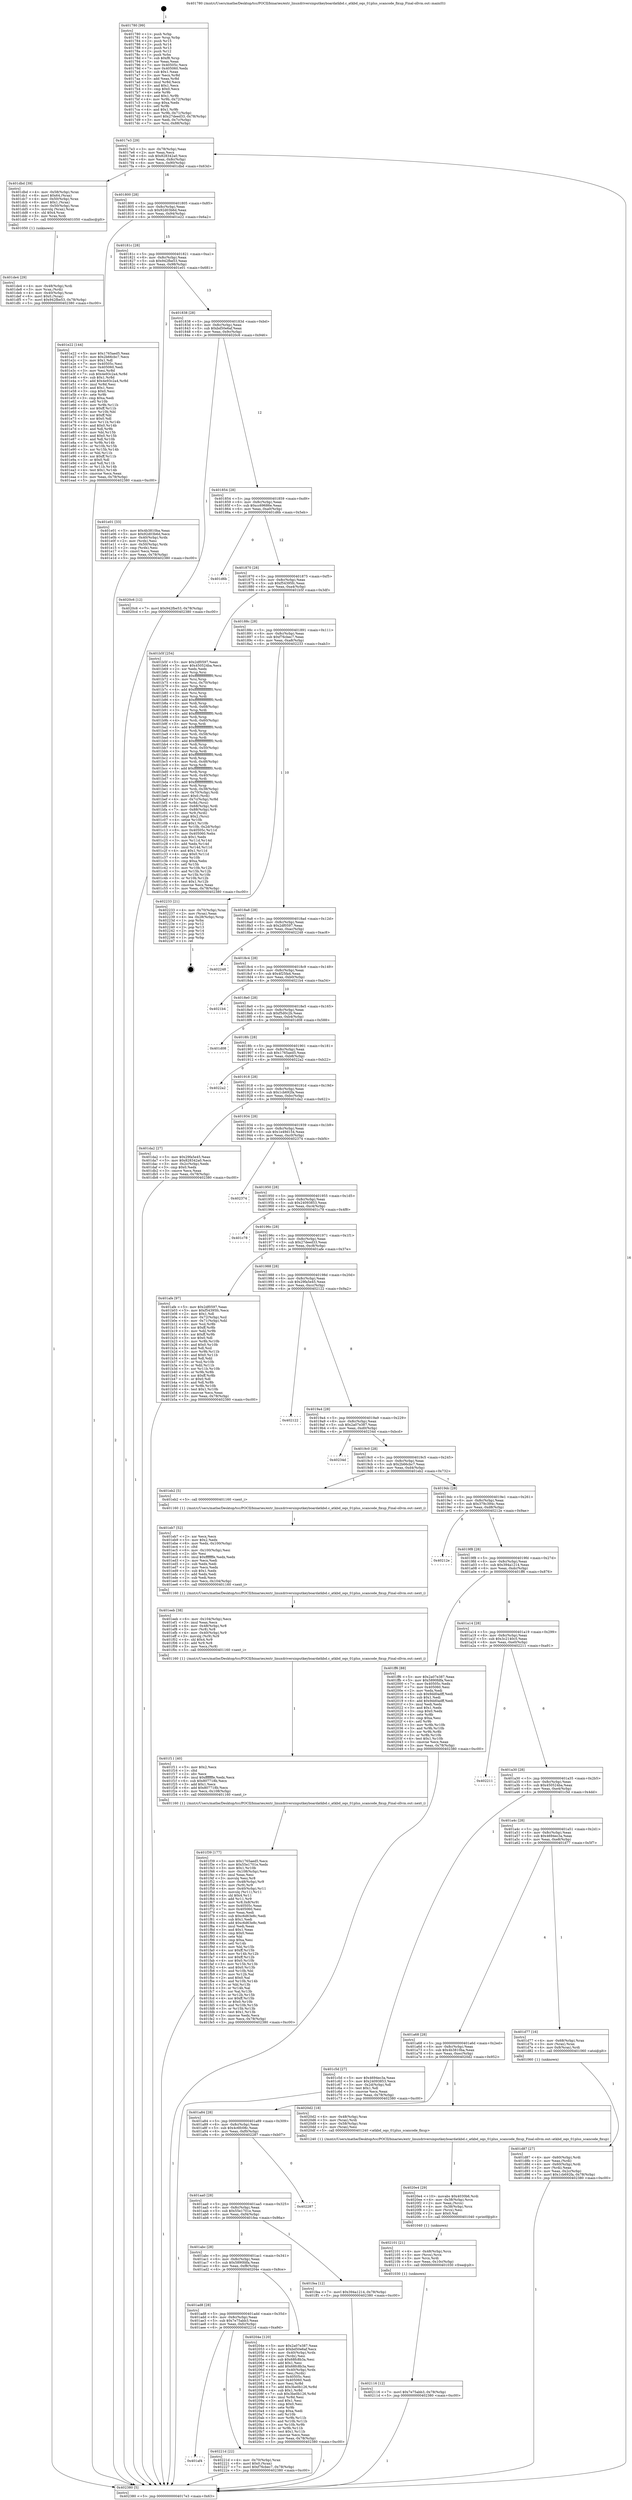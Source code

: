digraph "0x401780" {
  label = "0x401780 (/mnt/c/Users/mathe/Desktop/tcc/POCII/binaries/extr_linuxdriversinputkeyboardatkbd.c_atkbd_oqo_01plus_scancode_fixup_Final-ollvm.out::main(0))"
  labelloc = "t"
  node[shape=record]

  Entry [label="",width=0.3,height=0.3,shape=circle,fillcolor=black,style=filled]
  "0x4017e3" [label="{
     0x4017e3 [29]\l
     | [instrs]\l
     &nbsp;&nbsp;0x4017e3 \<+3\>: mov -0x78(%rbp),%eax\l
     &nbsp;&nbsp;0x4017e6 \<+2\>: mov %eax,%ecx\l
     &nbsp;&nbsp;0x4017e8 \<+6\>: sub $0x828342a0,%ecx\l
     &nbsp;&nbsp;0x4017ee \<+6\>: mov %eax,-0x8c(%rbp)\l
     &nbsp;&nbsp;0x4017f4 \<+6\>: mov %ecx,-0x90(%rbp)\l
     &nbsp;&nbsp;0x4017fa \<+6\>: je 0000000000401dbd \<main+0x63d\>\l
  }"]
  "0x401dbd" [label="{
     0x401dbd [39]\l
     | [instrs]\l
     &nbsp;&nbsp;0x401dbd \<+4\>: mov -0x58(%rbp),%rax\l
     &nbsp;&nbsp;0x401dc1 \<+6\>: movl $0x64,(%rax)\l
     &nbsp;&nbsp;0x401dc7 \<+4\>: mov -0x50(%rbp),%rax\l
     &nbsp;&nbsp;0x401dcb \<+6\>: movl $0x1,(%rax)\l
     &nbsp;&nbsp;0x401dd1 \<+4\>: mov -0x50(%rbp),%rax\l
     &nbsp;&nbsp;0x401dd5 \<+3\>: movslq (%rax),%rax\l
     &nbsp;&nbsp;0x401dd8 \<+4\>: shl $0x4,%rax\l
     &nbsp;&nbsp;0x401ddc \<+3\>: mov %rax,%rdi\l
     &nbsp;&nbsp;0x401ddf \<+5\>: call 0000000000401050 \<malloc@plt\>\l
     | [calls]\l
     &nbsp;&nbsp;0x401050 \{1\} (unknown)\l
  }"]
  "0x401800" [label="{
     0x401800 [28]\l
     | [instrs]\l
     &nbsp;&nbsp;0x401800 \<+5\>: jmp 0000000000401805 \<main+0x85\>\l
     &nbsp;&nbsp;0x401805 \<+6\>: mov -0x8c(%rbp),%eax\l
     &nbsp;&nbsp;0x40180b \<+5\>: sub $0x92d03b6d,%eax\l
     &nbsp;&nbsp;0x401810 \<+6\>: mov %eax,-0x94(%rbp)\l
     &nbsp;&nbsp;0x401816 \<+6\>: je 0000000000401e22 \<main+0x6a2\>\l
  }"]
  Exit [label="",width=0.3,height=0.3,shape=circle,fillcolor=black,style=filled,peripheries=2]
  "0x401e22" [label="{
     0x401e22 [144]\l
     | [instrs]\l
     &nbsp;&nbsp;0x401e22 \<+5\>: mov $0x1765aed5,%eax\l
     &nbsp;&nbsp;0x401e27 \<+5\>: mov $0x2b66cbc7,%ecx\l
     &nbsp;&nbsp;0x401e2c \<+2\>: mov $0x1,%dl\l
     &nbsp;&nbsp;0x401e2e \<+7\>: mov 0x40505c,%esi\l
     &nbsp;&nbsp;0x401e35 \<+7\>: mov 0x405060,%edi\l
     &nbsp;&nbsp;0x401e3c \<+3\>: mov %esi,%r8d\l
     &nbsp;&nbsp;0x401e3f \<+7\>: sub $0x4e93c2a4,%r8d\l
     &nbsp;&nbsp;0x401e46 \<+4\>: sub $0x1,%r8d\l
     &nbsp;&nbsp;0x401e4a \<+7\>: add $0x4e93c2a4,%r8d\l
     &nbsp;&nbsp;0x401e51 \<+4\>: imul %r8d,%esi\l
     &nbsp;&nbsp;0x401e55 \<+3\>: and $0x1,%esi\l
     &nbsp;&nbsp;0x401e58 \<+3\>: cmp $0x0,%esi\l
     &nbsp;&nbsp;0x401e5b \<+4\>: sete %r9b\l
     &nbsp;&nbsp;0x401e5f \<+3\>: cmp $0xa,%edi\l
     &nbsp;&nbsp;0x401e62 \<+4\>: setl %r10b\l
     &nbsp;&nbsp;0x401e66 \<+3\>: mov %r9b,%r11b\l
     &nbsp;&nbsp;0x401e69 \<+4\>: xor $0xff,%r11b\l
     &nbsp;&nbsp;0x401e6d \<+3\>: mov %r10b,%bl\l
     &nbsp;&nbsp;0x401e70 \<+3\>: xor $0xff,%bl\l
     &nbsp;&nbsp;0x401e73 \<+3\>: xor $0x0,%dl\l
     &nbsp;&nbsp;0x401e76 \<+3\>: mov %r11b,%r14b\l
     &nbsp;&nbsp;0x401e79 \<+4\>: and $0x0,%r14b\l
     &nbsp;&nbsp;0x401e7d \<+3\>: and %dl,%r9b\l
     &nbsp;&nbsp;0x401e80 \<+3\>: mov %bl,%r15b\l
     &nbsp;&nbsp;0x401e83 \<+4\>: and $0x0,%r15b\l
     &nbsp;&nbsp;0x401e87 \<+3\>: and %dl,%r10b\l
     &nbsp;&nbsp;0x401e8a \<+3\>: or %r9b,%r14b\l
     &nbsp;&nbsp;0x401e8d \<+3\>: or %r10b,%r15b\l
     &nbsp;&nbsp;0x401e90 \<+3\>: xor %r15b,%r14b\l
     &nbsp;&nbsp;0x401e93 \<+3\>: or %bl,%r11b\l
     &nbsp;&nbsp;0x401e96 \<+4\>: xor $0xff,%r11b\l
     &nbsp;&nbsp;0x401e9a \<+3\>: or $0x0,%dl\l
     &nbsp;&nbsp;0x401e9d \<+3\>: and %dl,%r11b\l
     &nbsp;&nbsp;0x401ea0 \<+3\>: or %r11b,%r14b\l
     &nbsp;&nbsp;0x401ea3 \<+4\>: test $0x1,%r14b\l
     &nbsp;&nbsp;0x401ea7 \<+3\>: cmovne %ecx,%eax\l
     &nbsp;&nbsp;0x401eaa \<+3\>: mov %eax,-0x78(%rbp)\l
     &nbsp;&nbsp;0x401ead \<+5\>: jmp 0000000000402380 \<main+0xc00\>\l
  }"]
  "0x40181c" [label="{
     0x40181c [28]\l
     | [instrs]\l
     &nbsp;&nbsp;0x40181c \<+5\>: jmp 0000000000401821 \<main+0xa1\>\l
     &nbsp;&nbsp;0x401821 \<+6\>: mov -0x8c(%rbp),%eax\l
     &nbsp;&nbsp;0x401827 \<+5\>: sub $0x942fbe53,%eax\l
     &nbsp;&nbsp;0x40182c \<+6\>: mov %eax,-0x98(%rbp)\l
     &nbsp;&nbsp;0x401832 \<+6\>: je 0000000000401e01 \<main+0x681\>\l
  }"]
  "0x401af4" [label="{
     0x401af4\l
  }", style=dashed]
  "0x401e01" [label="{
     0x401e01 [33]\l
     | [instrs]\l
     &nbsp;&nbsp;0x401e01 \<+5\>: mov $0x4b3810ba,%eax\l
     &nbsp;&nbsp;0x401e06 \<+5\>: mov $0x92d03b6d,%ecx\l
     &nbsp;&nbsp;0x401e0b \<+4\>: mov -0x40(%rbp),%rdx\l
     &nbsp;&nbsp;0x401e0f \<+2\>: mov (%rdx),%esi\l
     &nbsp;&nbsp;0x401e11 \<+4\>: mov -0x50(%rbp),%rdx\l
     &nbsp;&nbsp;0x401e15 \<+2\>: cmp (%rdx),%esi\l
     &nbsp;&nbsp;0x401e17 \<+3\>: cmovl %ecx,%eax\l
     &nbsp;&nbsp;0x401e1a \<+3\>: mov %eax,-0x78(%rbp)\l
     &nbsp;&nbsp;0x401e1d \<+5\>: jmp 0000000000402380 \<main+0xc00\>\l
  }"]
  "0x401838" [label="{
     0x401838 [28]\l
     | [instrs]\l
     &nbsp;&nbsp;0x401838 \<+5\>: jmp 000000000040183d \<main+0xbd\>\l
     &nbsp;&nbsp;0x40183d \<+6\>: mov -0x8c(%rbp),%eax\l
     &nbsp;&nbsp;0x401843 \<+5\>: sub $0xbd50e6af,%eax\l
     &nbsp;&nbsp;0x401848 \<+6\>: mov %eax,-0x9c(%rbp)\l
     &nbsp;&nbsp;0x40184e \<+6\>: je 00000000004020c6 \<main+0x946\>\l
  }"]
  "0x40221d" [label="{
     0x40221d [22]\l
     | [instrs]\l
     &nbsp;&nbsp;0x40221d \<+4\>: mov -0x70(%rbp),%rax\l
     &nbsp;&nbsp;0x402221 \<+6\>: movl $0x0,(%rax)\l
     &nbsp;&nbsp;0x402227 \<+7\>: movl $0xf76cbec7,-0x78(%rbp)\l
     &nbsp;&nbsp;0x40222e \<+5\>: jmp 0000000000402380 \<main+0xc00\>\l
  }"]
  "0x4020c6" [label="{
     0x4020c6 [12]\l
     | [instrs]\l
     &nbsp;&nbsp;0x4020c6 \<+7\>: movl $0x942fbe53,-0x78(%rbp)\l
     &nbsp;&nbsp;0x4020cd \<+5\>: jmp 0000000000402380 \<main+0xc00\>\l
  }"]
  "0x401854" [label="{
     0x401854 [28]\l
     | [instrs]\l
     &nbsp;&nbsp;0x401854 \<+5\>: jmp 0000000000401859 \<main+0xd9\>\l
     &nbsp;&nbsp;0x401859 \<+6\>: mov -0x8c(%rbp),%eax\l
     &nbsp;&nbsp;0x40185f \<+5\>: sub $0xcc69686e,%eax\l
     &nbsp;&nbsp;0x401864 \<+6\>: mov %eax,-0xa0(%rbp)\l
     &nbsp;&nbsp;0x40186a \<+6\>: je 0000000000401d6b \<main+0x5eb\>\l
  }"]
  "0x402116" [label="{
     0x402116 [12]\l
     | [instrs]\l
     &nbsp;&nbsp;0x402116 \<+7\>: movl $0x7e75abb3,-0x78(%rbp)\l
     &nbsp;&nbsp;0x40211d \<+5\>: jmp 0000000000402380 \<main+0xc00\>\l
  }"]
  "0x401d6b" [label="{
     0x401d6b\l
  }", style=dashed]
  "0x401870" [label="{
     0x401870 [28]\l
     | [instrs]\l
     &nbsp;&nbsp;0x401870 \<+5\>: jmp 0000000000401875 \<main+0xf5\>\l
     &nbsp;&nbsp;0x401875 \<+6\>: mov -0x8c(%rbp),%eax\l
     &nbsp;&nbsp;0x40187b \<+5\>: sub $0xf54395fc,%eax\l
     &nbsp;&nbsp;0x401880 \<+6\>: mov %eax,-0xa4(%rbp)\l
     &nbsp;&nbsp;0x401886 \<+6\>: je 0000000000401b5f \<main+0x3df\>\l
  }"]
  "0x402101" [label="{
     0x402101 [21]\l
     | [instrs]\l
     &nbsp;&nbsp;0x402101 \<+4\>: mov -0x48(%rbp),%rcx\l
     &nbsp;&nbsp;0x402105 \<+3\>: mov (%rcx),%rcx\l
     &nbsp;&nbsp;0x402108 \<+3\>: mov %rcx,%rdi\l
     &nbsp;&nbsp;0x40210b \<+6\>: mov %eax,-0x10c(%rbp)\l
     &nbsp;&nbsp;0x402111 \<+5\>: call 0000000000401030 \<free@plt\>\l
     | [calls]\l
     &nbsp;&nbsp;0x401030 \{1\} (unknown)\l
  }"]
  "0x401b5f" [label="{
     0x401b5f [254]\l
     | [instrs]\l
     &nbsp;&nbsp;0x401b5f \<+5\>: mov $0x2df0597,%eax\l
     &nbsp;&nbsp;0x401b64 \<+5\>: mov $0x450524ba,%ecx\l
     &nbsp;&nbsp;0x401b69 \<+2\>: xor %edx,%edx\l
     &nbsp;&nbsp;0x401b6b \<+3\>: mov %rsp,%rsi\l
     &nbsp;&nbsp;0x401b6e \<+4\>: add $0xfffffffffffffff0,%rsi\l
     &nbsp;&nbsp;0x401b72 \<+3\>: mov %rsi,%rsp\l
     &nbsp;&nbsp;0x401b75 \<+4\>: mov %rsi,-0x70(%rbp)\l
     &nbsp;&nbsp;0x401b79 \<+3\>: mov %rsp,%rsi\l
     &nbsp;&nbsp;0x401b7c \<+4\>: add $0xfffffffffffffff0,%rsi\l
     &nbsp;&nbsp;0x401b80 \<+3\>: mov %rsi,%rsp\l
     &nbsp;&nbsp;0x401b83 \<+3\>: mov %rsp,%rdi\l
     &nbsp;&nbsp;0x401b86 \<+4\>: add $0xfffffffffffffff0,%rdi\l
     &nbsp;&nbsp;0x401b8a \<+3\>: mov %rdi,%rsp\l
     &nbsp;&nbsp;0x401b8d \<+4\>: mov %rdi,-0x68(%rbp)\l
     &nbsp;&nbsp;0x401b91 \<+3\>: mov %rsp,%rdi\l
     &nbsp;&nbsp;0x401b94 \<+4\>: add $0xfffffffffffffff0,%rdi\l
     &nbsp;&nbsp;0x401b98 \<+3\>: mov %rdi,%rsp\l
     &nbsp;&nbsp;0x401b9b \<+4\>: mov %rdi,-0x60(%rbp)\l
     &nbsp;&nbsp;0x401b9f \<+3\>: mov %rsp,%rdi\l
     &nbsp;&nbsp;0x401ba2 \<+4\>: add $0xfffffffffffffff0,%rdi\l
     &nbsp;&nbsp;0x401ba6 \<+3\>: mov %rdi,%rsp\l
     &nbsp;&nbsp;0x401ba9 \<+4\>: mov %rdi,-0x58(%rbp)\l
     &nbsp;&nbsp;0x401bad \<+3\>: mov %rsp,%rdi\l
     &nbsp;&nbsp;0x401bb0 \<+4\>: add $0xfffffffffffffff0,%rdi\l
     &nbsp;&nbsp;0x401bb4 \<+3\>: mov %rdi,%rsp\l
     &nbsp;&nbsp;0x401bb7 \<+4\>: mov %rdi,-0x50(%rbp)\l
     &nbsp;&nbsp;0x401bbb \<+3\>: mov %rsp,%rdi\l
     &nbsp;&nbsp;0x401bbe \<+4\>: add $0xfffffffffffffff0,%rdi\l
     &nbsp;&nbsp;0x401bc2 \<+3\>: mov %rdi,%rsp\l
     &nbsp;&nbsp;0x401bc5 \<+4\>: mov %rdi,-0x48(%rbp)\l
     &nbsp;&nbsp;0x401bc9 \<+3\>: mov %rsp,%rdi\l
     &nbsp;&nbsp;0x401bcc \<+4\>: add $0xfffffffffffffff0,%rdi\l
     &nbsp;&nbsp;0x401bd0 \<+3\>: mov %rdi,%rsp\l
     &nbsp;&nbsp;0x401bd3 \<+4\>: mov %rdi,-0x40(%rbp)\l
     &nbsp;&nbsp;0x401bd7 \<+3\>: mov %rsp,%rdi\l
     &nbsp;&nbsp;0x401bda \<+4\>: add $0xfffffffffffffff0,%rdi\l
     &nbsp;&nbsp;0x401bde \<+3\>: mov %rdi,%rsp\l
     &nbsp;&nbsp;0x401be1 \<+4\>: mov %rdi,-0x38(%rbp)\l
     &nbsp;&nbsp;0x401be5 \<+4\>: mov -0x70(%rbp),%rdi\l
     &nbsp;&nbsp;0x401be9 \<+6\>: movl $0x0,(%rdi)\l
     &nbsp;&nbsp;0x401bef \<+4\>: mov -0x7c(%rbp),%r8d\l
     &nbsp;&nbsp;0x401bf3 \<+3\>: mov %r8d,(%rsi)\l
     &nbsp;&nbsp;0x401bf6 \<+4\>: mov -0x68(%rbp),%rdi\l
     &nbsp;&nbsp;0x401bfa \<+7\>: mov -0x88(%rbp),%r9\l
     &nbsp;&nbsp;0x401c01 \<+3\>: mov %r9,(%rdi)\l
     &nbsp;&nbsp;0x401c04 \<+3\>: cmpl $0x2,(%rsi)\l
     &nbsp;&nbsp;0x401c07 \<+4\>: setne %r10b\l
     &nbsp;&nbsp;0x401c0b \<+4\>: and $0x1,%r10b\l
     &nbsp;&nbsp;0x401c0f \<+4\>: mov %r10b,-0x2d(%rbp)\l
     &nbsp;&nbsp;0x401c13 \<+8\>: mov 0x40505c,%r11d\l
     &nbsp;&nbsp;0x401c1b \<+7\>: mov 0x405060,%ebx\l
     &nbsp;&nbsp;0x401c22 \<+3\>: sub $0x1,%edx\l
     &nbsp;&nbsp;0x401c25 \<+3\>: mov %r11d,%r14d\l
     &nbsp;&nbsp;0x401c28 \<+3\>: add %edx,%r14d\l
     &nbsp;&nbsp;0x401c2b \<+4\>: imul %r14d,%r11d\l
     &nbsp;&nbsp;0x401c2f \<+4\>: and $0x1,%r11d\l
     &nbsp;&nbsp;0x401c33 \<+4\>: cmp $0x0,%r11d\l
     &nbsp;&nbsp;0x401c37 \<+4\>: sete %r10b\l
     &nbsp;&nbsp;0x401c3b \<+3\>: cmp $0xa,%ebx\l
     &nbsp;&nbsp;0x401c3e \<+4\>: setl %r15b\l
     &nbsp;&nbsp;0x401c42 \<+3\>: mov %r10b,%r12b\l
     &nbsp;&nbsp;0x401c45 \<+3\>: and %r15b,%r12b\l
     &nbsp;&nbsp;0x401c48 \<+3\>: xor %r15b,%r10b\l
     &nbsp;&nbsp;0x401c4b \<+3\>: or %r10b,%r12b\l
     &nbsp;&nbsp;0x401c4e \<+4\>: test $0x1,%r12b\l
     &nbsp;&nbsp;0x401c52 \<+3\>: cmovne %ecx,%eax\l
     &nbsp;&nbsp;0x401c55 \<+3\>: mov %eax,-0x78(%rbp)\l
     &nbsp;&nbsp;0x401c58 \<+5\>: jmp 0000000000402380 \<main+0xc00\>\l
  }"]
  "0x40188c" [label="{
     0x40188c [28]\l
     | [instrs]\l
     &nbsp;&nbsp;0x40188c \<+5\>: jmp 0000000000401891 \<main+0x111\>\l
     &nbsp;&nbsp;0x401891 \<+6\>: mov -0x8c(%rbp),%eax\l
     &nbsp;&nbsp;0x401897 \<+5\>: sub $0xf76cbec7,%eax\l
     &nbsp;&nbsp;0x40189c \<+6\>: mov %eax,-0xa8(%rbp)\l
     &nbsp;&nbsp;0x4018a2 \<+6\>: je 0000000000402233 \<main+0xab3\>\l
  }"]
  "0x4020e4" [label="{
     0x4020e4 [29]\l
     | [instrs]\l
     &nbsp;&nbsp;0x4020e4 \<+10\>: movabs $0x4030b6,%rdi\l
     &nbsp;&nbsp;0x4020ee \<+4\>: mov -0x38(%rbp),%rcx\l
     &nbsp;&nbsp;0x4020f2 \<+2\>: mov %eax,(%rcx)\l
     &nbsp;&nbsp;0x4020f4 \<+4\>: mov -0x38(%rbp),%rcx\l
     &nbsp;&nbsp;0x4020f8 \<+2\>: mov (%rcx),%esi\l
     &nbsp;&nbsp;0x4020fa \<+2\>: mov $0x0,%al\l
     &nbsp;&nbsp;0x4020fc \<+5\>: call 0000000000401040 \<printf@plt\>\l
     | [calls]\l
     &nbsp;&nbsp;0x401040 \{1\} (unknown)\l
  }"]
  "0x402233" [label="{
     0x402233 [21]\l
     | [instrs]\l
     &nbsp;&nbsp;0x402233 \<+4\>: mov -0x70(%rbp),%rax\l
     &nbsp;&nbsp;0x402237 \<+2\>: mov (%rax),%eax\l
     &nbsp;&nbsp;0x402239 \<+4\>: lea -0x28(%rbp),%rsp\l
     &nbsp;&nbsp;0x40223d \<+1\>: pop %rbx\l
     &nbsp;&nbsp;0x40223e \<+2\>: pop %r12\l
     &nbsp;&nbsp;0x402240 \<+2\>: pop %r13\l
     &nbsp;&nbsp;0x402242 \<+2\>: pop %r14\l
     &nbsp;&nbsp;0x402244 \<+2\>: pop %r15\l
     &nbsp;&nbsp;0x402246 \<+1\>: pop %rbp\l
     &nbsp;&nbsp;0x402247 \<+1\>: ret\l
  }"]
  "0x4018a8" [label="{
     0x4018a8 [28]\l
     | [instrs]\l
     &nbsp;&nbsp;0x4018a8 \<+5\>: jmp 00000000004018ad \<main+0x12d\>\l
     &nbsp;&nbsp;0x4018ad \<+6\>: mov -0x8c(%rbp),%eax\l
     &nbsp;&nbsp;0x4018b3 \<+5\>: sub $0x2df0597,%eax\l
     &nbsp;&nbsp;0x4018b8 \<+6\>: mov %eax,-0xac(%rbp)\l
     &nbsp;&nbsp;0x4018be \<+6\>: je 0000000000402248 \<main+0xac8\>\l
  }"]
  "0x401ad8" [label="{
     0x401ad8 [28]\l
     | [instrs]\l
     &nbsp;&nbsp;0x401ad8 \<+5\>: jmp 0000000000401add \<main+0x35d\>\l
     &nbsp;&nbsp;0x401add \<+6\>: mov -0x8c(%rbp),%eax\l
     &nbsp;&nbsp;0x401ae3 \<+5\>: sub $0x7e75abb3,%eax\l
     &nbsp;&nbsp;0x401ae8 \<+6\>: mov %eax,-0xfc(%rbp)\l
     &nbsp;&nbsp;0x401aee \<+6\>: je 000000000040221d \<main+0xa9d\>\l
  }"]
  "0x402248" [label="{
     0x402248\l
  }", style=dashed]
  "0x4018c4" [label="{
     0x4018c4 [28]\l
     | [instrs]\l
     &nbsp;&nbsp;0x4018c4 \<+5\>: jmp 00000000004018c9 \<main+0x149\>\l
     &nbsp;&nbsp;0x4018c9 \<+6\>: mov -0x8c(%rbp),%eax\l
     &nbsp;&nbsp;0x4018cf \<+5\>: sub $0x4f25fa4,%eax\l
     &nbsp;&nbsp;0x4018d4 \<+6\>: mov %eax,-0xb0(%rbp)\l
     &nbsp;&nbsp;0x4018da \<+6\>: je 00000000004021b4 \<main+0xa34\>\l
  }"]
  "0x40204e" [label="{
     0x40204e [120]\l
     | [instrs]\l
     &nbsp;&nbsp;0x40204e \<+5\>: mov $0x2a07e387,%eax\l
     &nbsp;&nbsp;0x402053 \<+5\>: mov $0xbd50e6af,%ecx\l
     &nbsp;&nbsp;0x402058 \<+4\>: mov -0x40(%rbp),%rdx\l
     &nbsp;&nbsp;0x40205c \<+2\>: mov (%rdx),%esi\l
     &nbsp;&nbsp;0x40205e \<+6\>: sub $0x68fc8b3a,%esi\l
     &nbsp;&nbsp;0x402064 \<+3\>: add $0x1,%esi\l
     &nbsp;&nbsp;0x402067 \<+6\>: add $0x68fc8b3a,%esi\l
     &nbsp;&nbsp;0x40206d \<+4\>: mov -0x40(%rbp),%rdx\l
     &nbsp;&nbsp;0x402071 \<+2\>: mov %esi,(%rdx)\l
     &nbsp;&nbsp;0x402073 \<+7\>: mov 0x40505c,%esi\l
     &nbsp;&nbsp;0x40207a \<+7\>: mov 0x405060,%edi\l
     &nbsp;&nbsp;0x402081 \<+3\>: mov %esi,%r8d\l
     &nbsp;&nbsp;0x402084 \<+7\>: add $0x3be0b126,%r8d\l
     &nbsp;&nbsp;0x40208b \<+4\>: sub $0x1,%r8d\l
     &nbsp;&nbsp;0x40208f \<+7\>: sub $0x3be0b126,%r8d\l
     &nbsp;&nbsp;0x402096 \<+4\>: imul %r8d,%esi\l
     &nbsp;&nbsp;0x40209a \<+3\>: and $0x1,%esi\l
     &nbsp;&nbsp;0x40209d \<+3\>: cmp $0x0,%esi\l
     &nbsp;&nbsp;0x4020a0 \<+4\>: sete %r9b\l
     &nbsp;&nbsp;0x4020a4 \<+3\>: cmp $0xa,%edi\l
     &nbsp;&nbsp;0x4020a7 \<+4\>: setl %r10b\l
     &nbsp;&nbsp;0x4020ab \<+3\>: mov %r9b,%r11b\l
     &nbsp;&nbsp;0x4020ae \<+3\>: and %r10b,%r11b\l
     &nbsp;&nbsp;0x4020b1 \<+3\>: xor %r10b,%r9b\l
     &nbsp;&nbsp;0x4020b4 \<+3\>: or %r9b,%r11b\l
     &nbsp;&nbsp;0x4020b7 \<+4\>: test $0x1,%r11b\l
     &nbsp;&nbsp;0x4020bb \<+3\>: cmovne %ecx,%eax\l
     &nbsp;&nbsp;0x4020be \<+3\>: mov %eax,-0x78(%rbp)\l
     &nbsp;&nbsp;0x4020c1 \<+5\>: jmp 0000000000402380 \<main+0xc00\>\l
  }"]
  "0x4021b4" [label="{
     0x4021b4\l
  }", style=dashed]
  "0x4018e0" [label="{
     0x4018e0 [28]\l
     | [instrs]\l
     &nbsp;&nbsp;0x4018e0 \<+5\>: jmp 00000000004018e5 \<main+0x165\>\l
     &nbsp;&nbsp;0x4018e5 \<+6\>: mov -0x8c(%rbp),%eax\l
     &nbsp;&nbsp;0x4018eb \<+5\>: sub $0xf5d0c2b,%eax\l
     &nbsp;&nbsp;0x4018f0 \<+6\>: mov %eax,-0xb4(%rbp)\l
     &nbsp;&nbsp;0x4018f6 \<+6\>: je 0000000000401d08 \<main+0x588\>\l
  }"]
  "0x401abc" [label="{
     0x401abc [28]\l
     | [instrs]\l
     &nbsp;&nbsp;0x401abc \<+5\>: jmp 0000000000401ac1 \<main+0x341\>\l
     &nbsp;&nbsp;0x401ac1 \<+6\>: mov -0x8c(%rbp),%eax\l
     &nbsp;&nbsp;0x401ac7 \<+5\>: sub $0x5890fdfa,%eax\l
     &nbsp;&nbsp;0x401acc \<+6\>: mov %eax,-0xf8(%rbp)\l
     &nbsp;&nbsp;0x401ad2 \<+6\>: je 000000000040204e \<main+0x8ce\>\l
  }"]
  "0x401d08" [label="{
     0x401d08\l
  }", style=dashed]
  "0x4018fc" [label="{
     0x4018fc [28]\l
     | [instrs]\l
     &nbsp;&nbsp;0x4018fc \<+5\>: jmp 0000000000401901 \<main+0x181\>\l
     &nbsp;&nbsp;0x401901 \<+6\>: mov -0x8c(%rbp),%eax\l
     &nbsp;&nbsp;0x401907 \<+5\>: sub $0x1765aed5,%eax\l
     &nbsp;&nbsp;0x40190c \<+6\>: mov %eax,-0xb8(%rbp)\l
     &nbsp;&nbsp;0x401912 \<+6\>: je 00000000004022a2 \<main+0xb22\>\l
  }"]
  "0x401fea" [label="{
     0x401fea [12]\l
     | [instrs]\l
     &nbsp;&nbsp;0x401fea \<+7\>: movl $0x394a1214,-0x78(%rbp)\l
     &nbsp;&nbsp;0x401ff1 \<+5\>: jmp 0000000000402380 \<main+0xc00\>\l
  }"]
  "0x4022a2" [label="{
     0x4022a2\l
  }", style=dashed]
  "0x401918" [label="{
     0x401918 [28]\l
     | [instrs]\l
     &nbsp;&nbsp;0x401918 \<+5\>: jmp 000000000040191d \<main+0x19d\>\l
     &nbsp;&nbsp;0x40191d \<+6\>: mov -0x8c(%rbp),%eax\l
     &nbsp;&nbsp;0x401923 \<+5\>: sub $0x1cb692fa,%eax\l
     &nbsp;&nbsp;0x401928 \<+6\>: mov %eax,-0xbc(%rbp)\l
     &nbsp;&nbsp;0x40192e \<+6\>: je 0000000000401da2 \<main+0x622\>\l
  }"]
  "0x401aa0" [label="{
     0x401aa0 [28]\l
     | [instrs]\l
     &nbsp;&nbsp;0x401aa0 \<+5\>: jmp 0000000000401aa5 \<main+0x325\>\l
     &nbsp;&nbsp;0x401aa5 \<+6\>: mov -0x8c(%rbp),%eax\l
     &nbsp;&nbsp;0x401aab \<+5\>: sub $0x55e1701e,%eax\l
     &nbsp;&nbsp;0x401ab0 \<+6\>: mov %eax,-0xf4(%rbp)\l
     &nbsp;&nbsp;0x401ab6 \<+6\>: je 0000000000401fea \<main+0x86a\>\l
  }"]
  "0x401da2" [label="{
     0x401da2 [27]\l
     | [instrs]\l
     &nbsp;&nbsp;0x401da2 \<+5\>: mov $0x29fa5e45,%eax\l
     &nbsp;&nbsp;0x401da7 \<+5\>: mov $0x828342a0,%ecx\l
     &nbsp;&nbsp;0x401dac \<+3\>: mov -0x2c(%rbp),%edx\l
     &nbsp;&nbsp;0x401daf \<+3\>: cmp $0x0,%edx\l
     &nbsp;&nbsp;0x401db2 \<+3\>: cmove %ecx,%eax\l
     &nbsp;&nbsp;0x401db5 \<+3\>: mov %eax,-0x78(%rbp)\l
     &nbsp;&nbsp;0x401db8 \<+5\>: jmp 0000000000402380 \<main+0xc00\>\l
  }"]
  "0x401934" [label="{
     0x401934 [28]\l
     | [instrs]\l
     &nbsp;&nbsp;0x401934 \<+5\>: jmp 0000000000401939 \<main+0x1b9\>\l
     &nbsp;&nbsp;0x401939 \<+6\>: mov -0x8c(%rbp),%eax\l
     &nbsp;&nbsp;0x40193f \<+5\>: sub $0x1e49d154,%eax\l
     &nbsp;&nbsp;0x401944 \<+6\>: mov %eax,-0xc0(%rbp)\l
     &nbsp;&nbsp;0x40194a \<+6\>: je 0000000000402374 \<main+0xbf4\>\l
  }"]
  "0x402287" [label="{
     0x402287\l
  }", style=dashed]
  "0x402374" [label="{
     0x402374\l
  }", style=dashed]
  "0x401950" [label="{
     0x401950 [28]\l
     | [instrs]\l
     &nbsp;&nbsp;0x401950 \<+5\>: jmp 0000000000401955 \<main+0x1d5\>\l
     &nbsp;&nbsp;0x401955 \<+6\>: mov -0x8c(%rbp),%eax\l
     &nbsp;&nbsp;0x40195b \<+5\>: sub $0x24093853,%eax\l
     &nbsp;&nbsp;0x401960 \<+6\>: mov %eax,-0xc4(%rbp)\l
     &nbsp;&nbsp;0x401966 \<+6\>: je 0000000000401c78 \<main+0x4f8\>\l
  }"]
  "0x401a84" [label="{
     0x401a84 [28]\l
     | [instrs]\l
     &nbsp;&nbsp;0x401a84 \<+5\>: jmp 0000000000401a89 \<main+0x309\>\l
     &nbsp;&nbsp;0x401a89 \<+6\>: mov -0x8c(%rbp),%eax\l
     &nbsp;&nbsp;0x401a8f \<+5\>: sub $0x4c6fc08c,%eax\l
     &nbsp;&nbsp;0x401a94 \<+6\>: mov %eax,-0xf0(%rbp)\l
     &nbsp;&nbsp;0x401a9a \<+6\>: je 0000000000402287 \<main+0xb07\>\l
  }"]
  "0x401c78" [label="{
     0x401c78\l
  }", style=dashed]
  "0x40196c" [label="{
     0x40196c [28]\l
     | [instrs]\l
     &nbsp;&nbsp;0x40196c \<+5\>: jmp 0000000000401971 \<main+0x1f1\>\l
     &nbsp;&nbsp;0x401971 \<+6\>: mov -0x8c(%rbp),%eax\l
     &nbsp;&nbsp;0x401977 \<+5\>: sub $0x27deed33,%eax\l
     &nbsp;&nbsp;0x40197c \<+6\>: mov %eax,-0xc8(%rbp)\l
     &nbsp;&nbsp;0x401982 \<+6\>: je 0000000000401afe \<main+0x37e\>\l
  }"]
  "0x4020d2" [label="{
     0x4020d2 [18]\l
     | [instrs]\l
     &nbsp;&nbsp;0x4020d2 \<+4\>: mov -0x48(%rbp),%rax\l
     &nbsp;&nbsp;0x4020d6 \<+3\>: mov (%rax),%rdi\l
     &nbsp;&nbsp;0x4020d9 \<+4\>: mov -0x58(%rbp),%rax\l
     &nbsp;&nbsp;0x4020dd \<+2\>: mov (%rax),%esi\l
     &nbsp;&nbsp;0x4020df \<+5\>: call 0000000000401240 \<atkbd_oqo_01plus_scancode_fixup\>\l
     | [calls]\l
     &nbsp;&nbsp;0x401240 \{1\} (/mnt/c/Users/mathe/Desktop/tcc/POCII/binaries/extr_linuxdriversinputkeyboardatkbd.c_atkbd_oqo_01plus_scancode_fixup_Final-ollvm.out::atkbd_oqo_01plus_scancode_fixup)\l
  }"]
  "0x401afe" [label="{
     0x401afe [97]\l
     | [instrs]\l
     &nbsp;&nbsp;0x401afe \<+5\>: mov $0x2df0597,%eax\l
     &nbsp;&nbsp;0x401b03 \<+5\>: mov $0xf54395fc,%ecx\l
     &nbsp;&nbsp;0x401b08 \<+2\>: mov $0x1,%dl\l
     &nbsp;&nbsp;0x401b0a \<+4\>: mov -0x72(%rbp),%sil\l
     &nbsp;&nbsp;0x401b0e \<+4\>: mov -0x71(%rbp),%dil\l
     &nbsp;&nbsp;0x401b12 \<+3\>: mov %sil,%r8b\l
     &nbsp;&nbsp;0x401b15 \<+4\>: xor $0xff,%r8b\l
     &nbsp;&nbsp;0x401b19 \<+3\>: mov %dil,%r9b\l
     &nbsp;&nbsp;0x401b1c \<+4\>: xor $0xff,%r9b\l
     &nbsp;&nbsp;0x401b20 \<+3\>: xor $0x0,%dl\l
     &nbsp;&nbsp;0x401b23 \<+3\>: mov %r8b,%r10b\l
     &nbsp;&nbsp;0x401b26 \<+4\>: and $0x0,%r10b\l
     &nbsp;&nbsp;0x401b2a \<+3\>: and %dl,%sil\l
     &nbsp;&nbsp;0x401b2d \<+3\>: mov %r9b,%r11b\l
     &nbsp;&nbsp;0x401b30 \<+4\>: and $0x0,%r11b\l
     &nbsp;&nbsp;0x401b34 \<+3\>: and %dl,%dil\l
     &nbsp;&nbsp;0x401b37 \<+3\>: or %sil,%r10b\l
     &nbsp;&nbsp;0x401b3a \<+3\>: or %dil,%r11b\l
     &nbsp;&nbsp;0x401b3d \<+3\>: xor %r11b,%r10b\l
     &nbsp;&nbsp;0x401b40 \<+3\>: or %r9b,%r8b\l
     &nbsp;&nbsp;0x401b43 \<+4\>: xor $0xff,%r8b\l
     &nbsp;&nbsp;0x401b47 \<+3\>: or $0x0,%dl\l
     &nbsp;&nbsp;0x401b4a \<+3\>: and %dl,%r8b\l
     &nbsp;&nbsp;0x401b4d \<+3\>: or %r8b,%r10b\l
     &nbsp;&nbsp;0x401b50 \<+4\>: test $0x1,%r10b\l
     &nbsp;&nbsp;0x401b54 \<+3\>: cmovne %ecx,%eax\l
     &nbsp;&nbsp;0x401b57 \<+3\>: mov %eax,-0x78(%rbp)\l
     &nbsp;&nbsp;0x401b5a \<+5\>: jmp 0000000000402380 \<main+0xc00\>\l
  }"]
  "0x401988" [label="{
     0x401988 [28]\l
     | [instrs]\l
     &nbsp;&nbsp;0x401988 \<+5\>: jmp 000000000040198d \<main+0x20d\>\l
     &nbsp;&nbsp;0x40198d \<+6\>: mov -0x8c(%rbp),%eax\l
     &nbsp;&nbsp;0x401993 \<+5\>: sub $0x29fa5e45,%eax\l
     &nbsp;&nbsp;0x401998 \<+6\>: mov %eax,-0xcc(%rbp)\l
     &nbsp;&nbsp;0x40199e \<+6\>: je 0000000000402122 \<main+0x9a2\>\l
  }"]
  "0x402380" [label="{
     0x402380 [5]\l
     | [instrs]\l
     &nbsp;&nbsp;0x402380 \<+5\>: jmp 00000000004017e3 \<main+0x63\>\l
  }"]
  "0x401780" [label="{
     0x401780 [99]\l
     | [instrs]\l
     &nbsp;&nbsp;0x401780 \<+1\>: push %rbp\l
     &nbsp;&nbsp;0x401781 \<+3\>: mov %rsp,%rbp\l
     &nbsp;&nbsp;0x401784 \<+2\>: push %r15\l
     &nbsp;&nbsp;0x401786 \<+2\>: push %r14\l
     &nbsp;&nbsp;0x401788 \<+2\>: push %r13\l
     &nbsp;&nbsp;0x40178a \<+2\>: push %r12\l
     &nbsp;&nbsp;0x40178c \<+1\>: push %rbx\l
     &nbsp;&nbsp;0x40178d \<+7\>: sub $0xf8,%rsp\l
     &nbsp;&nbsp;0x401794 \<+2\>: xor %eax,%eax\l
     &nbsp;&nbsp;0x401796 \<+7\>: mov 0x40505c,%ecx\l
     &nbsp;&nbsp;0x40179d \<+7\>: mov 0x405060,%edx\l
     &nbsp;&nbsp;0x4017a4 \<+3\>: sub $0x1,%eax\l
     &nbsp;&nbsp;0x4017a7 \<+3\>: mov %ecx,%r8d\l
     &nbsp;&nbsp;0x4017aa \<+3\>: add %eax,%r8d\l
     &nbsp;&nbsp;0x4017ad \<+4\>: imul %r8d,%ecx\l
     &nbsp;&nbsp;0x4017b1 \<+3\>: and $0x1,%ecx\l
     &nbsp;&nbsp;0x4017b4 \<+3\>: cmp $0x0,%ecx\l
     &nbsp;&nbsp;0x4017b7 \<+4\>: sete %r9b\l
     &nbsp;&nbsp;0x4017bb \<+4\>: and $0x1,%r9b\l
     &nbsp;&nbsp;0x4017bf \<+4\>: mov %r9b,-0x72(%rbp)\l
     &nbsp;&nbsp;0x4017c3 \<+3\>: cmp $0xa,%edx\l
     &nbsp;&nbsp;0x4017c6 \<+4\>: setl %r9b\l
     &nbsp;&nbsp;0x4017ca \<+4\>: and $0x1,%r9b\l
     &nbsp;&nbsp;0x4017ce \<+4\>: mov %r9b,-0x71(%rbp)\l
     &nbsp;&nbsp;0x4017d2 \<+7\>: movl $0x27deed33,-0x78(%rbp)\l
     &nbsp;&nbsp;0x4017d9 \<+3\>: mov %edi,-0x7c(%rbp)\l
     &nbsp;&nbsp;0x4017dc \<+7\>: mov %rsi,-0x88(%rbp)\l
  }"]
  "0x401f39" [label="{
     0x401f39 [177]\l
     | [instrs]\l
     &nbsp;&nbsp;0x401f39 \<+5\>: mov $0x1765aed5,%ecx\l
     &nbsp;&nbsp;0x401f3e \<+5\>: mov $0x55e1701e,%edx\l
     &nbsp;&nbsp;0x401f43 \<+3\>: mov $0x1,%r10b\l
     &nbsp;&nbsp;0x401f46 \<+6\>: mov -0x108(%rbp),%esi\l
     &nbsp;&nbsp;0x401f4c \<+3\>: imul %eax,%esi\l
     &nbsp;&nbsp;0x401f4f \<+3\>: movslq %esi,%r8\l
     &nbsp;&nbsp;0x401f52 \<+4\>: mov -0x48(%rbp),%r9\l
     &nbsp;&nbsp;0x401f56 \<+3\>: mov (%r9),%r9\l
     &nbsp;&nbsp;0x401f59 \<+4\>: mov -0x40(%rbp),%r11\l
     &nbsp;&nbsp;0x401f5d \<+3\>: movslq (%r11),%r11\l
     &nbsp;&nbsp;0x401f60 \<+4\>: shl $0x4,%r11\l
     &nbsp;&nbsp;0x401f64 \<+3\>: add %r11,%r9\l
     &nbsp;&nbsp;0x401f67 \<+4\>: mov %r8,0x8(%r9)\l
     &nbsp;&nbsp;0x401f6b \<+7\>: mov 0x40505c,%eax\l
     &nbsp;&nbsp;0x401f72 \<+7\>: mov 0x405060,%esi\l
     &nbsp;&nbsp;0x401f79 \<+2\>: mov %eax,%edi\l
     &nbsp;&nbsp;0x401f7b \<+6\>: sub $0xc6d63e8c,%edi\l
     &nbsp;&nbsp;0x401f81 \<+3\>: sub $0x1,%edi\l
     &nbsp;&nbsp;0x401f84 \<+6\>: add $0xc6d63e8c,%edi\l
     &nbsp;&nbsp;0x401f8a \<+3\>: imul %edi,%eax\l
     &nbsp;&nbsp;0x401f8d \<+3\>: and $0x1,%eax\l
     &nbsp;&nbsp;0x401f90 \<+3\>: cmp $0x0,%eax\l
     &nbsp;&nbsp;0x401f93 \<+3\>: sete %bl\l
     &nbsp;&nbsp;0x401f96 \<+3\>: cmp $0xa,%esi\l
     &nbsp;&nbsp;0x401f99 \<+4\>: setl %r14b\l
     &nbsp;&nbsp;0x401f9d \<+3\>: mov %bl,%r15b\l
     &nbsp;&nbsp;0x401fa0 \<+4\>: xor $0xff,%r15b\l
     &nbsp;&nbsp;0x401fa4 \<+3\>: mov %r14b,%r12b\l
     &nbsp;&nbsp;0x401fa7 \<+4\>: xor $0xff,%r12b\l
     &nbsp;&nbsp;0x401fab \<+4\>: xor $0x0,%r10b\l
     &nbsp;&nbsp;0x401faf \<+3\>: mov %r15b,%r13b\l
     &nbsp;&nbsp;0x401fb2 \<+4\>: and $0x0,%r13b\l
     &nbsp;&nbsp;0x401fb6 \<+3\>: and %r10b,%bl\l
     &nbsp;&nbsp;0x401fb9 \<+3\>: mov %r12b,%al\l
     &nbsp;&nbsp;0x401fbc \<+2\>: and $0x0,%al\l
     &nbsp;&nbsp;0x401fbe \<+3\>: and %r10b,%r14b\l
     &nbsp;&nbsp;0x401fc1 \<+3\>: or %bl,%r13b\l
     &nbsp;&nbsp;0x401fc4 \<+3\>: or %r14b,%al\l
     &nbsp;&nbsp;0x401fc7 \<+3\>: xor %al,%r13b\l
     &nbsp;&nbsp;0x401fca \<+3\>: or %r12b,%r15b\l
     &nbsp;&nbsp;0x401fcd \<+4\>: xor $0xff,%r15b\l
     &nbsp;&nbsp;0x401fd1 \<+4\>: or $0x0,%r10b\l
     &nbsp;&nbsp;0x401fd5 \<+3\>: and %r10b,%r15b\l
     &nbsp;&nbsp;0x401fd8 \<+3\>: or %r15b,%r13b\l
     &nbsp;&nbsp;0x401fdb \<+4\>: test $0x1,%r13b\l
     &nbsp;&nbsp;0x401fdf \<+3\>: cmovne %edx,%ecx\l
     &nbsp;&nbsp;0x401fe2 \<+3\>: mov %ecx,-0x78(%rbp)\l
     &nbsp;&nbsp;0x401fe5 \<+5\>: jmp 0000000000402380 \<main+0xc00\>\l
  }"]
  "0x401f11" [label="{
     0x401f11 [40]\l
     | [instrs]\l
     &nbsp;&nbsp;0x401f11 \<+5\>: mov $0x2,%ecx\l
     &nbsp;&nbsp;0x401f16 \<+1\>: cltd\l
     &nbsp;&nbsp;0x401f17 \<+2\>: idiv %ecx\l
     &nbsp;&nbsp;0x401f19 \<+6\>: imul $0xfffffffe,%edx,%ecx\l
     &nbsp;&nbsp;0x401f1f \<+6\>: sub $0x807718b,%ecx\l
     &nbsp;&nbsp;0x401f25 \<+3\>: add $0x1,%ecx\l
     &nbsp;&nbsp;0x401f28 \<+6\>: add $0x807718b,%ecx\l
     &nbsp;&nbsp;0x401f2e \<+6\>: mov %ecx,-0x108(%rbp)\l
     &nbsp;&nbsp;0x401f34 \<+5\>: call 0000000000401160 \<next_i\>\l
     | [calls]\l
     &nbsp;&nbsp;0x401160 \{1\} (/mnt/c/Users/mathe/Desktop/tcc/POCII/binaries/extr_linuxdriversinputkeyboardatkbd.c_atkbd_oqo_01plus_scancode_fixup_Final-ollvm.out::next_i)\l
  }"]
  "0x402122" [label="{
     0x402122\l
  }", style=dashed]
  "0x4019a4" [label="{
     0x4019a4 [28]\l
     | [instrs]\l
     &nbsp;&nbsp;0x4019a4 \<+5\>: jmp 00000000004019a9 \<main+0x229\>\l
     &nbsp;&nbsp;0x4019a9 \<+6\>: mov -0x8c(%rbp),%eax\l
     &nbsp;&nbsp;0x4019af \<+5\>: sub $0x2a07e387,%eax\l
     &nbsp;&nbsp;0x4019b4 \<+6\>: mov %eax,-0xd0(%rbp)\l
     &nbsp;&nbsp;0x4019ba \<+6\>: je 000000000040234d \<main+0xbcd\>\l
  }"]
  "0x401eeb" [label="{
     0x401eeb [38]\l
     | [instrs]\l
     &nbsp;&nbsp;0x401eeb \<+6\>: mov -0x104(%rbp),%ecx\l
     &nbsp;&nbsp;0x401ef1 \<+3\>: imul %eax,%ecx\l
     &nbsp;&nbsp;0x401ef4 \<+4\>: mov -0x48(%rbp),%r8\l
     &nbsp;&nbsp;0x401ef8 \<+3\>: mov (%r8),%r8\l
     &nbsp;&nbsp;0x401efb \<+4\>: mov -0x40(%rbp),%r9\l
     &nbsp;&nbsp;0x401eff \<+3\>: movslq (%r9),%r9\l
     &nbsp;&nbsp;0x401f02 \<+4\>: shl $0x4,%r9\l
     &nbsp;&nbsp;0x401f06 \<+3\>: add %r9,%r8\l
     &nbsp;&nbsp;0x401f09 \<+3\>: mov %ecx,(%r8)\l
     &nbsp;&nbsp;0x401f0c \<+5\>: call 0000000000401160 \<next_i\>\l
     | [calls]\l
     &nbsp;&nbsp;0x401160 \{1\} (/mnt/c/Users/mathe/Desktop/tcc/POCII/binaries/extr_linuxdriversinputkeyboardatkbd.c_atkbd_oqo_01plus_scancode_fixup_Final-ollvm.out::next_i)\l
  }"]
  "0x40234d" [label="{
     0x40234d\l
  }", style=dashed]
  "0x4019c0" [label="{
     0x4019c0 [28]\l
     | [instrs]\l
     &nbsp;&nbsp;0x4019c0 \<+5\>: jmp 00000000004019c5 \<main+0x245\>\l
     &nbsp;&nbsp;0x4019c5 \<+6\>: mov -0x8c(%rbp),%eax\l
     &nbsp;&nbsp;0x4019cb \<+5\>: sub $0x2b66cbc7,%eax\l
     &nbsp;&nbsp;0x4019d0 \<+6\>: mov %eax,-0xd4(%rbp)\l
     &nbsp;&nbsp;0x4019d6 \<+6\>: je 0000000000401eb2 \<main+0x732\>\l
  }"]
  "0x401eb7" [label="{
     0x401eb7 [52]\l
     | [instrs]\l
     &nbsp;&nbsp;0x401eb7 \<+2\>: xor %ecx,%ecx\l
     &nbsp;&nbsp;0x401eb9 \<+5\>: mov $0x2,%edx\l
     &nbsp;&nbsp;0x401ebe \<+6\>: mov %edx,-0x100(%rbp)\l
     &nbsp;&nbsp;0x401ec4 \<+1\>: cltd\l
     &nbsp;&nbsp;0x401ec5 \<+6\>: mov -0x100(%rbp),%esi\l
     &nbsp;&nbsp;0x401ecb \<+2\>: idiv %esi\l
     &nbsp;&nbsp;0x401ecd \<+6\>: imul $0xfffffffe,%edx,%edx\l
     &nbsp;&nbsp;0x401ed3 \<+2\>: mov %ecx,%edi\l
     &nbsp;&nbsp;0x401ed5 \<+2\>: sub %edx,%edi\l
     &nbsp;&nbsp;0x401ed7 \<+2\>: mov %ecx,%edx\l
     &nbsp;&nbsp;0x401ed9 \<+3\>: sub $0x1,%edx\l
     &nbsp;&nbsp;0x401edc \<+2\>: add %edx,%edi\l
     &nbsp;&nbsp;0x401ede \<+2\>: sub %edi,%ecx\l
     &nbsp;&nbsp;0x401ee0 \<+6\>: mov %ecx,-0x104(%rbp)\l
     &nbsp;&nbsp;0x401ee6 \<+5\>: call 0000000000401160 \<next_i\>\l
     | [calls]\l
     &nbsp;&nbsp;0x401160 \{1\} (/mnt/c/Users/mathe/Desktop/tcc/POCII/binaries/extr_linuxdriversinputkeyboardatkbd.c_atkbd_oqo_01plus_scancode_fixup_Final-ollvm.out::next_i)\l
  }"]
  "0x401eb2" [label="{
     0x401eb2 [5]\l
     | [instrs]\l
     &nbsp;&nbsp;0x401eb2 \<+5\>: call 0000000000401160 \<next_i\>\l
     | [calls]\l
     &nbsp;&nbsp;0x401160 \{1\} (/mnt/c/Users/mathe/Desktop/tcc/POCII/binaries/extr_linuxdriversinputkeyboardatkbd.c_atkbd_oqo_01plus_scancode_fixup_Final-ollvm.out::next_i)\l
  }"]
  "0x4019dc" [label="{
     0x4019dc [28]\l
     | [instrs]\l
     &nbsp;&nbsp;0x4019dc \<+5\>: jmp 00000000004019e1 \<main+0x261\>\l
     &nbsp;&nbsp;0x4019e1 \<+6\>: mov -0x8c(%rbp),%eax\l
     &nbsp;&nbsp;0x4019e7 \<+5\>: sub $0x379c394c,%eax\l
     &nbsp;&nbsp;0x4019ec \<+6\>: mov %eax,-0xd8(%rbp)\l
     &nbsp;&nbsp;0x4019f2 \<+6\>: je 000000000040212e \<main+0x9ae\>\l
  }"]
  "0x401de4" [label="{
     0x401de4 [29]\l
     | [instrs]\l
     &nbsp;&nbsp;0x401de4 \<+4\>: mov -0x48(%rbp),%rdi\l
     &nbsp;&nbsp;0x401de8 \<+3\>: mov %rax,(%rdi)\l
     &nbsp;&nbsp;0x401deb \<+4\>: mov -0x40(%rbp),%rax\l
     &nbsp;&nbsp;0x401def \<+6\>: movl $0x0,(%rax)\l
     &nbsp;&nbsp;0x401df5 \<+7\>: movl $0x942fbe53,-0x78(%rbp)\l
     &nbsp;&nbsp;0x401dfc \<+5\>: jmp 0000000000402380 \<main+0xc00\>\l
  }"]
  "0x40212e" [label="{
     0x40212e\l
  }", style=dashed]
  "0x4019f8" [label="{
     0x4019f8 [28]\l
     | [instrs]\l
     &nbsp;&nbsp;0x4019f8 \<+5\>: jmp 00000000004019fd \<main+0x27d\>\l
     &nbsp;&nbsp;0x4019fd \<+6\>: mov -0x8c(%rbp),%eax\l
     &nbsp;&nbsp;0x401a03 \<+5\>: sub $0x394a1214,%eax\l
     &nbsp;&nbsp;0x401a08 \<+6\>: mov %eax,-0xdc(%rbp)\l
     &nbsp;&nbsp;0x401a0e \<+6\>: je 0000000000401ff6 \<main+0x876\>\l
  }"]
  "0x401d87" [label="{
     0x401d87 [27]\l
     | [instrs]\l
     &nbsp;&nbsp;0x401d87 \<+4\>: mov -0x60(%rbp),%rdi\l
     &nbsp;&nbsp;0x401d8b \<+2\>: mov %eax,(%rdi)\l
     &nbsp;&nbsp;0x401d8d \<+4\>: mov -0x60(%rbp),%rdi\l
     &nbsp;&nbsp;0x401d91 \<+2\>: mov (%rdi),%eax\l
     &nbsp;&nbsp;0x401d93 \<+3\>: mov %eax,-0x2c(%rbp)\l
     &nbsp;&nbsp;0x401d96 \<+7\>: movl $0x1cb692fa,-0x78(%rbp)\l
     &nbsp;&nbsp;0x401d9d \<+5\>: jmp 0000000000402380 \<main+0xc00\>\l
  }"]
  "0x401ff6" [label="{
     0x401ff6 [88]\l
     | [instrs]\l
     &nbsp;&nbsp;0x401ff6 \<+5\>: mov $0x2a07e387,%eax\l
     &nbsp;&nbsp;0x401ffb \<+5\>: mov $0x5890fdfa,%ecx\l
     &nbsp;&nbsp;0x402000 \<+7\>: mov 0x40505c,%edx\l
     &nbsp;&nbsp;0x402007 \<+7\>: mov 0x405060,%esi\l
     &nbsp;&nbsp;0x40200e \<+2\>: mov %edx,%edi\l
     &nbsp;&nbsp;0x402010 \<+6\>: sub $0x9dd0adff,%edi\l
     &nbsp;&nbsp;0x402016 \<+3\>: sub $0x1,%edi\l
     &nbsp;&nbsp;0x402019 \<+6\>: add $0x9dd0adff,%edi\l
     &nbsp;&nbsp;0x40201f \<+3\>: imul %edi,%edx\l
     &nbsp;&nbsp;0x402022 \<+3\>: and $0x1,%edx\l
     &nbsp;&nbsp;0x402025 \<+3\>: cmp $0x0,%edx\l
     &nbsp;&nbsp;0x402028 \<+4\>: sete %r8b\l
     &nbsp;&nbsp;0x40202c \<+3\>: cmp $0xa,%esi\l
     &nbsp;&nbsp;0x40202f \<+4\>: setl %r9b\l
     &nbsp;&nbsp;0x402033 \<+3\>: mov %r8b,%r10b\l
     &nbsp;&nbsp;0x402036 \<+3\>: and %r9b,%r10b\l
     &nbsp;&nbsp;0x402039 \<+3\>: xor %r9b,%r8b\l
     &nbsp;&nbsp;0x40203c \<+3\>: or %r8b,%r10b\l
     &nbsp;&nbsp;0x40203f \<+4\>: test $0x1,%r10b\l
     &nbsp;&nbsp;0x402043 \<+3\>: cmovne %ecx,%eax\l
     &nbsp;&nbsp;0x402046 \<+3\>: mov %eax,-0x78(%rbp)\l
     &nbsp;&nbsp;0x402049 \<+5\>: jmp 0000000000402380 \<main+0xc00\>\l
  }"]
  "0x401a14" [label="{
     0x401a14 [28]\l
     | [instrs]\l
     &nbsp;&nbsp;0x401a14 \<+5\>: jmp 0000000000401a19 \<main+0x299\>\l
     &nbsp;&nbsp;0x401a19 \<+6\>: mov -0x8c(%rbp),%eax\l
     &nbsp;&nbsp;0x401a1f \<+5\>: sub $0x3c2140c5,%eax\l
     &nbsp;&nbsp;0x401a24 \<+6\>: mov %eax,-0xe0(%rbp)\l
     &nbsp;&nbsp;0x401a2a \<+6\>: je 0000000000402211 \<main+0xa91\>\l
  }"]
  "0x401a68" [label="{
     0x401a68 [28]\l
     | [instrs]\l
     &nbsp;&nbsp;0x401a68 \<+5\>: jmp 0000000000401a6d \<main+0x2ed\>\l
     &nbsp;&nbsp;0x401a6d \<+6\>: mov -0x8c(%rbp),%eax\l
     &nbsp;&nbsp;0x401a73 \<+5\>: sub $0x4b3810ba,%eax\l
     &nbsp;&nbsp;0x401a78 \<+6\>: mov %eax,-0xec(%rbp)\l
     &nbsp;&nbsp;0x401a7e \<+6\>: je 00000000004020d2 \<main+0x952\>\l
  }"]
  "0x402211" [label="{
     0x402211\l
  }", style=dashed]
  "0x401a30" [label="{
     0x401a30 [28]\l
     | [instrs]\l
     &nbsp;&nbsp;0x401a30 \<+5\>: jmp 0000000000401a35 \<main+0x2b5\>\l
     &nbsp;&nbsp;0x401a35 \<+6\>: mov -0x8c(%rbp),%eax\l
     &nbsp;&nbsp;0x401a3b \<+5\>: sub $0x450524ba,%eax\l
     &nbsp;&nbsp;0x401a40 \<+6\>: mov %eax,-0xe4(%rbp)\l
     &nbsp;&nbsp;0x401a46 \<+6\>: je 0000000000401c5d \<main+0x4dd\>\l
  }"]
  "0x401d77" [label="{
     0x401d77 [16]\l
     | [instrs]\l
     &nbsp;&nbsp;0x401d77 \<+4\>: mov -0x68(%rbp),%rax\l
     &nbsp;&nbsp;0x401d7b \<+3\>: mov (%rax),%rax\l
     &nbsp;&nbsp;0x401d7e \<+4\>: mov 0x8(%rax),%rdi\l
     &nbsp;&nbsp;0x401d82 \<+5\>: call 0000000000401060 \<atoi@plt\>\l
     | [calls]\l
     &nbsp;&nbsp;0x401060 \{1\} (unknown)\l
  }"]
  "0x401c5d" [label="{
     0x401c5d [27]\l
     | [instrs]\l
     &nbsp;&nbsp;0x401c5d \<+5\>: mov $0x4694ec3a,%eax\l
     &nbsp;&nbsp;0x401c62 \<+5\>: mov $0x24093853,%ecx\l
     &nbsp;&nbsp;0x401c67 \<+3\>: mov -0x2d(%rbp),%dl\l
     &nbsp;&nbsp;0x401c6a \<+3\>: test $0x1,%dl\l
     &nbsp;&nbsp;0x401c6d \<+3\>: cmovne %ecx,%eax\l
     &nbsp;&nbsp;0x401c70 \<+3\>: mov %eax,-0x78(%rbp)\l
     &nbsp;&nbsp;0x401c73 \<+5\>: jmp 0000000000402380 \<main+0xc00\>\l
  }"]
  "0x401a4c" [label="{
     0x401a4c [28]\l
     | [instrs]\l
     &nbsp;&nbsp;0x401a4c \<+5\>: jmp 0000000000401a51 \<main+0x2d1\>\l
     &nbsp;&nbsp;0x401a51 \<+6\>: mov -0x8c(%rbp),%eax\l
     &nbsp;&nbsp;0x401a57 \<+5\>: sub $0x4694ec3a,%eax\l
     &nbsp;&nbsp;0x401a5c \<+6\>: mov %eax,-0xe8(%rbp)\l
     &nbsp;&nbsp;0x401a62 \<+6\>: je 0000000000401d77 \<main+0x5f7\>\l
  }"]
  Entry -> "0x401780" [label=" 1"]
  "0x4017e3" -> "0x401dbd" [label=" 1"]
  "0x4017e3" -> "0x401800" [label=" 16"]
  "0x402233" -> Exit [label=" 1"]
  "0x401800" -> "0x401e22" [label=" 1"]
  "0x401800" -> "0x40181c" [label=" 15"]
  "0x40221d" -> "0x402380" [label=" 1"]
  "0x40181c" -> "0x401e01" [label=" 2"]
  "0x40181c" -> "0x401838" [label=" 13"]
  "0x401ad8" -> "0x401af4" [label=" 0"]
  "0x401838" -> "0x4020c6" [label=" 1"]
  "0x401838" -> "0x401854" [label=" 12"]
  "0x401ad8" -> "0x40221d" [label=" 1"]
  "0x401854" -> "0x401d6b" [label=" 0"]
  "0x401854" -> "0x401870" [label=" 12"]
  "0x402116" -> "0x402380" [label=" 1"]
  "0x401870" -> "0x401b5f" [label=" 1"]
  "0x401870" -> "0x40188c" [label=" 11"]
  "0x402101" -> "0x402116" [label=" 1"]
  "0x40188c" -> "0x402233" [label=" 1"]
  "0x40188c" -> "0x4018a8" [label=" 10"]
  "0x4020e4" -> "0x402101" [label=" 1"]
  "0x4018a8" -> "0x402248" [label=" 0"]
  "0x4018a8" -> "0x4018c4" [label=" 10"]
  "0x4020d2" -> "0x4020e4" [label=" 1"]
  "0x4018c4" -> "0x4021b4" [label=" 0"]
  "0x4018c4" -> "0x4018e0" [label=" 10"]
  "0x4020c6" -> "0x402380" [label=" 1"]
  "0x4018e0" -> "0x401d08" [label=" 0"]
  "0x4018e0" -> "0x4018fc" [label=" 10"]
  "0x401abc" -> "0x401ad8" [label=" 1"]
  "0x4018fc" -> "0x4022a2" [label=" 0"]
  "0x4018fc" -> "0x401918" [label=" 10"]
  "0x401abc" -> "0x40204e" [label=" 1"]
  "0x401918" -> "0x401da2" [label=" 1"]
  "0x401918" -> "0x401934" [label=" 9"]
  "0x401ff6" -> "0x402380" [label=" 1"]
  "0x401934" -> "0x402374" [label=" 0"]
  "0x401934" -> "0x401950" [label=" 9"]
  "0x401fea" -> "0x402380" [label=" 1"]
  "0x401950" -> "0x401c78" [label=" 0"]
  "0x401950" -> "0x40196c" [label=" 9"]
  "0x401aa0" -> "0x401fea" [label=" 1"]
  "0x40196c" -> "0x401afe" [label=" 1"]
  "0x40196c" -> "0x401988" [label=" 8"]
  "0x401afe" -> "0x402380" [label=" 1"]
  "0x401780" -> "0x4017e3" [label=" 1"]
  "0x402380" -> "0x4017e3" [label=" 16"]
  "0x40204e" -> "0x402380" [label=" 1"]
  "0x401b5f" -> "0x402380" [label=" 1"]
  "0x401a84" -> "0x402287" [label=" 0"]
  "0x401988" -> "0x402122" [label=" 0"]
  "0x401988" -> "0x4019a4" [label=" 8"]
  "0x401aa0" -> "0x401abc" [label=" 2"]
  "0x4019a4" -> "0x40234d" [label=" 0"]
  "0x4019a4" -> "0x4019c0" [label=" 8"]
  "0x401a68" -> "0x401a84" [label=" 3"]
  "0x4019c0" -> "0x401eb2" [label=" 1"]
  "0x4019c0" -> "0x4019dc" [label=" 7"]
  "0x401a68" -> "0x4020d2" [label=" 1"]
  "0x4019dc" -> "0x40212e" [label=" 0"]
  "0x4019dc" -> "0x4019f8" [label=" 7"]
  "0x401a84" -> "0x401aa0" [label=" 3"]
  "0x4019f8" -> "0x401ff6" [label=" 1"]
  "0x4019f8" -> "0x401a14" [label=" 6"]
  "0x401f39" -> "0x402380" [label=" 1"]
  "0x401a14" -> "0x402211" [label=" 0"]
  "0x401a14" -> "0x401a30" [label=" 6"]
  "0x401f11" -> "0x401f39" [label=" 1"]
  "0x401a30" -> "0x401c5d" [label=" 1"]
  "0x401a30" -> "0x401a4c" [label=" 5"]
  "0x401c5d" -> "0x402380" [label=" 1"]
  "0x401eeb" -> "0x401f11" [label=" 1"]
  "0x401a4c" -> "0x401d77" [label=" 1"]
  "0x401a4c" -> "0x401a68" [label=" 4"]
  "0x401d77" -> "0x401d87" [label=" 1"]
  "0x401d87" -> "0x402380" [label=" 1"]
  "0x401da2" -> "0x402380" [label=" 1"]
  "0x401dbd" -> "0x401de4" [label=" 1"]
  "0x401de4" -> "0x402380" [label=" 1"]
  "0x401e01" -> "0x402380" [label=" 2"]
  "0x401e22" -> "0x402380" [label=" 1"]
  "0x401eb2" -> "0x401eb7" [label=" 1"]
  "0x401eb7" -> "0x401eeb" [label=" 1"]
}
